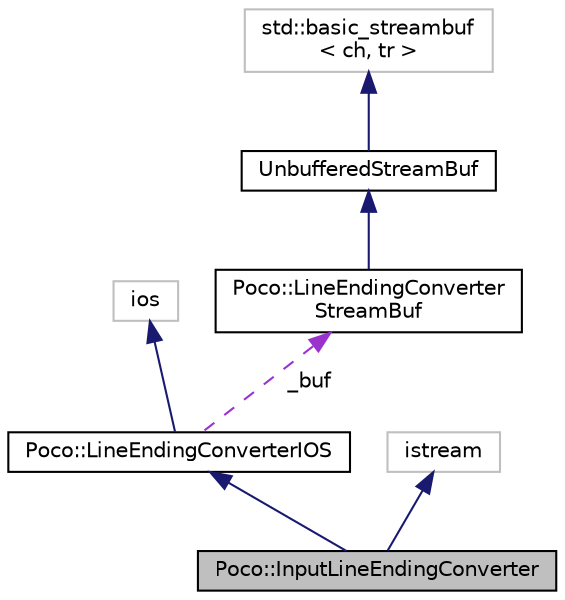 digraph "Poco::InputLineEndingConverter"
{
 // LATEX_PDF_SIZE
  edge [fontname="Helvetica",fontsize="10",labelfontname="Helvetica",labelfontsize="10"];
  node [fontname="Helvetica",fontsize="10",shape=record];
  Node1 [label="Poco::InputLineEndingConverter",height=0.2,width=0.4,color="black", fillcolor="grey75", style="filled", fontcolor="black",tooltip=" "];
  Node2 -> Node1 [dir="back",color="midnightblue",fontsize="10",style="solid"];
  Node2 [label="Poco::LineEndingConverterIOS",height=0.2,width=0.4,color="black", fillcolor="white", style="filled",URL="$classPoco_1_1LineEndingConverterIOS.html",tooltip=" "];
  Node3 -> Node2 [dir="back",color="midnightblue",fontsize="10",style="solid"];
  Node3 [label="ios",height=0.2,width=0.4,color="grey75", fillcolor="white", style="filled",tooltip=" "];
  Node4 -> Node2 [dir="back",color="darkorchid3",fontsize="10",style="dashed",label=" _buf" ];
  Node4 [label="Poco::LineEndingConverter\lStreamBuf",height=0.2,width=0.4,color="black", fillcolor="white", style="filled",URL="$classPoco_1_1LineEndingConverterStreamBuf.html",tooltip=" "];
  Node5 -> Node4 [dir="back",color="midnightblue",fontsize="10",style="solid"];
  Node5 [label="UnbufferedStreamBuf",height=0.2,width=0.4,color="black", fillcolor="white", style="filled",URL="$classPoco_1_1BasicUnbufferedStreamBuf.html",tooltip=" "];
  Node6 -> Node5 [dir="back",color="midnightblue",fontsize="10",style="solid"];
  Node6 [label="std::basic_streambuf\l\< ch, tr \>",height=0.2,width=0.4,color="grey75", fillcolor="white", style="filled",tooltip=" "];
  Node7 -> Node1 [dir="back",color="midnightblue",fontsize="10",style="solid"];
  Node7 [label="istream",height=0.2,width=0.4,color="grey75", fillcolor="white", style="filled",tooltip=" "];
}
